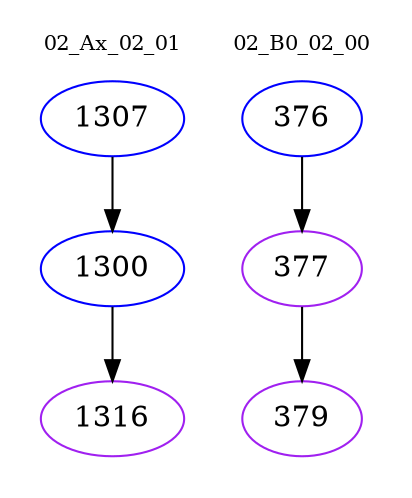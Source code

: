 digraph{
subgraph cluster_0 {
color = white
label = "02_Ax_02_01";
fontsize=10;
T0_1307 [label="1307", color="blue"]
T0_1307 -> T0_1300 [color="black"]
T0_1300 [label="1300", color="blue"]
T0_1300 -> T0_1316 [color="black"]
T0_1316 [label="1316", color="purple"]
}
subgraph cluster_1 {
color = white
label = "02_B0_02_00";
fontsize=10;
T1_376 [label="376", color="blue"]
T1_376 -> T1_377 [color="black"]
T1_377 [label="377", color="purple"]
T1_377 -> T1_379 [color="black"]
T1_379 [label="379", color="purple"]
}
}
